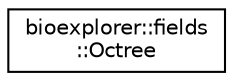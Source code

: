 digraph "Graphical Class Hierarchy"
{
 // LATEX_PDF_SIZE
  edge [fontname="Helvetica",fontsize="10",labelfontname="Helvetica",labelfontsize="10"];
  node [fontname="Helvetica",fontsize="10",shape=record];
  rankdir="LR";
  Node0 [label="bioexplorer::fields\l::Octree",height=0.2,width=0.4,color="black", fillcolor="white", style="filled",URL="$dc/d5a/classbioexplorer_1_1fields_1_1Octree.html",tooltip="The Octree class implements the Octree acceleration structure used by the FieldsRenderer class to ren..."];
}
